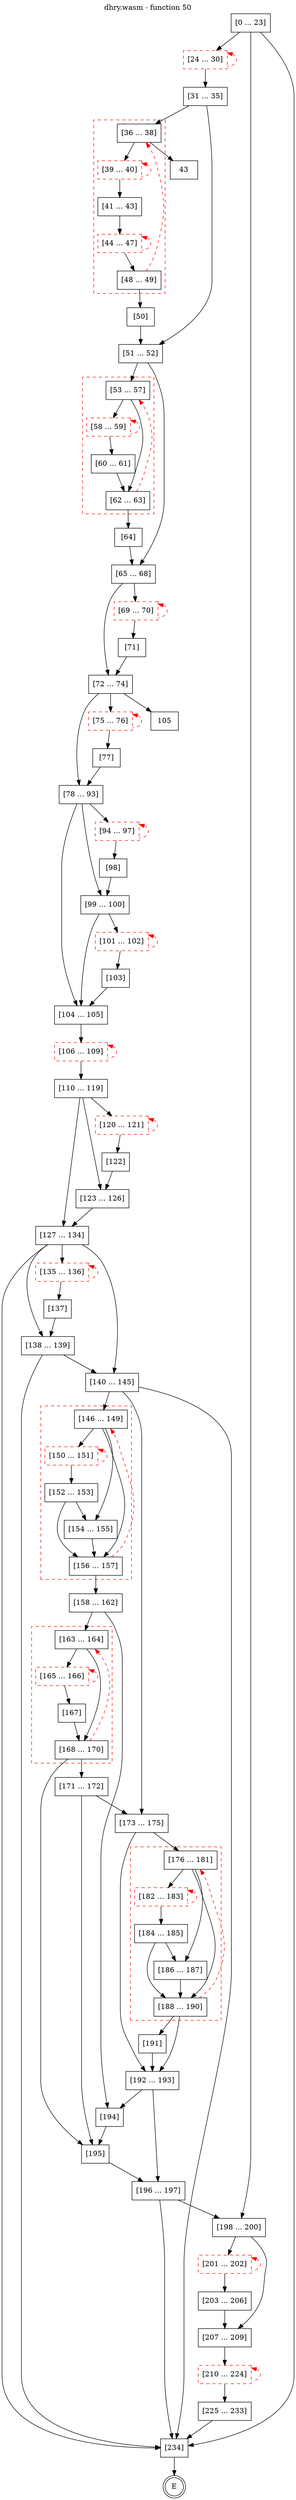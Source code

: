 digraph finite_state_machine {
    label = "dhry.wasm - function 50"
    labelloc =  t
    labelfontsize = 16
    labelfontcolor = black
    labelfontname = "Helvetica"
    node [shape = doublecircle]; E ;
    node [shape = box];
    node [shape=box, color=black, style=solid] 0[label="[0 ... 23]"]
    node [shape=box, color=red, style=dashed] 24[label="[24 ... 30]"]
    node [shape=box, color=black, style=solid] 31[label="[31 ... 35]"]
    subgraph cluster_36{
    label = "";
    style = dashed color = red;
    node [shape=box, color=black, style=solid] 36[label="[36 ... 38]"]
    node [shape=box, color=red, style=dashed] 39[label="[39 ... 40]"]
    node [shape=box, color=black, style=solid] 41[label="[41 ... 43]"]
    node [shape=box, color=red, style=dashed] 44[label="[44 ... 47]"]
    node [shape=box, color=black, style=solid] 48[label="[48 ... 49]"]
    }
    node [shape=box, color=black, style=solid] 50[label="[50]"]
    node [shape=box, color=black, style=solid] 51[label="[51 ... 52]"]
    subgraph cluster_53{
    label = "";
    style = dashed color = red;
    node [shape=box, color=black, style=solid] 53[label="[53 ... 57]"]
    node [shape=box, color=red, style=dashed] 58[label="[58 ... 59]"]
    node [shape=box, color=black, style=solid] 60[label="[60 ... 61]"]
    node [shape=box, color=black, style=solid] 62[label="[62 ... 63]"]
    }
    node [shape=box, color=black, style=solid] 64[label="[64]"]
    node [shape=box, color=black, style=solid] 65[label="[65 ... 68]"]
    node [shape=box, color=red, style=dashed] 69[label="[69 ... 70]"]
    node [shape=box, color=black, style=solid] 71[label="[71]"]
    node [shape=box, color=black, style=solid] 72[label="[72 ... 74]"]
    node [shape=box, color=red, style=dashed] 75[label="[75 ... 76]"]
    node [shape=box, color=black, style=solid] 77[label="[77]"]
    node [shape=box, color=black, style=solid] 78[label="[78 ... 93]"]
    node [shape=box, color=red, style=dashed] 94[label="[94 ... 97]"]
    node [shape=box, color=black, style=solid] 98[label="[98]"]
    node [shape=box, color=black, style=solid] 99[label="[99 ... 100]"]
    node [shape=box, color=red, style=dashed] 101[label="[101 ... 102]"]
    node [shape=box, color=black, style=solid] 103[label="[103]"]
    node [shape=box, color=black, style=solid] 104[label="[104 ... 105]"]
    node [shape=box, color=red, style=dashed] 106[label="[106 ... 109]"]
    node [shape=box, color=black, style=solid] 110[label="[110 ... 119]"]
    node [shape=box, color=red, style=dashed] 120[label="[120 ... 121]"]
    node [shape=box, color=black, style=solid] 122[label="[122]"]
    node [shape=box, color=black, style=solid] 123[label="[123 ... 126]"]
    node [shape=box, color=black, style=solid] 127[label="[127 ... 134]"]
    node [shape=box, color=red, style=dashed] 135[label="[135 ... 136]"]
    node [shape=box, color=black, style=solid] 137[label="[137]"]
    node [shape=box, color=black, style=solid] 138[label="[138 ... 139]"]
    node [shape=box, color=black, style=solid] 140[label="[140 ... 145]"]
    subgraph cluster_146{
    label = "";
    style = dashed color = red;
    node [shape=box, color=black, style=solid] 146[label="[146 ... 149]"]
    node [shape=box, color=red, style=dashed] 150[label="[150 ... 151]"]
    node [shape=box, color=black, style=solid] 152[label="[152 ... 153]"]
    node [shape=box, color=black, style=solid] 154[label="[154 ... 155]"]
    node [shape=box, color=black, style=solid] 156[label="[156 ... 157]"]
    }
    node [shape=box, color=black, style=solid] 158[label="[158 ... 162]"]
    subgraph cluster_163{
    label = "";
    style = dashed color = red;
    node [shape=box, color=black, style=solid] 163[label="[163 ... 164]"]
    node [shape=box, color=red, style=dashed] 165[label="[165 ... 166]"]
    node [shape=box, color=black, style=solid] 167[label="[167]"]
    node [shape=box, color=black, style=solid] 168[label="[168 ... 170]"]
    }
    node [shape=box, color=black, style=solid] 171[label="[171 ... 172]"]
    node [shape=box, color=black, style=solid] 173[label="[173 ... 175]"]
    subgraph cluster_176{
    label = "";
    style = dashed color = red;
    node [shape=box, color=black, style=solid] 176[label="[176 ... 181]"]
    node [shape=box, color=red, style=dashed] 182[label="[182 ... 183]"]
    node [shape=box, color=black, style=solid] 184[label="[184 ... 185]"]
    node [shape=box, color=black, style=solid] 186[label="[186 ... 187]"]
    node [shape=box, color=black, style=solid] 188[label="[188 ... 190]"]
    }
    node [shape=box, color=black, style=solid] 191[label="[191]"]
    node [shape=box, color=black, style=solid] 192[label="[192 ... 193]"]
    node [shape=box, color=black, style=solid] 194[label="[194]"]
    node [shape=box, color=black, style=solid] 195[label="[195]"]
    node [shape=box, color=black, style=solid] 196[label="[196 ... 197]"]
    node [shape=box, color=black, style=solid] 198[label="[198 ... 200]"]
    node [shape=box, color=red, style=dashed] 201[label="[201 ... 202]"]
    node [shape=box, color=black, style=solid] 203[label="[203 ... 206]"]
    node [shape=box, color=black, style=solid] 207[label="[207 ... 209]"]
    node [shape=box, color=red, style=dashed] 210[label="[210 ... 224]"]
    node [shape=box, color=black, style=solid] 225[label="[225 ... 233]"]
    node [shape=box, color=black, style=solid] 234[label="[234]"]
    0 -> 24;
    0 -> 198;
    0 -> 234;
    24 -> 31;
    24 -> 24[style="dashed" color="red" dir=back];
    31 -> 36;
    31 -> 51;
    36 -> 39;
    36 -> 43;
    39 -> 41;
    39 -> 39[style="dashed" color="red" dir=back];
    41 -> 44;
    44 -> 48;
    44 -> 44[style="dashed" color="red" dir=back];
    48 -> 36[style="dashed" color="red"];
    48 -> 50;
    50 -> 51;
    51 -> 53;
    51 -> 65;
    53 -> 58;
    53 -> 62;
    58 -> 60;
    58 -> 58[style="dashed" color="red" dir=back];
    60 -> 62;
    62 -> 53[style="dashed" color="red"];
    62 -> 64;
    64 -> 65;
    65 -> 69;
    65 -> 72;
    69 -> 71;
    69 -> 69[style="dashed" color="red" dir=back];
    71 -> 72;
    72 -> 75;
    72 -> 78;
    72 -> 105;
    75 -> 77;
    75 -> 75[style="dashed" color="red" dir=back];
    77 -> 78;
    78 -> 94;
    78 -> 99;
    78 -> 104;
    94 -> 98;
    94 -> 94[style="dashed" color="red" dir=back];
    98 -> 99;
    99 -> 101;
    99 -> 104;
    101 -> 103;
    101 -> 101[style="dashed" color="red" dir=back];
    103 -> 104;
    104 -> 106;
    106 -> 110;
    106 -> 106[style="dashed" color="red" dir=back];
    110 -> 120;
    110 -> 123;
    110 -> 127;
    120 -> 122;
    120 -> 120[style="dashed" color="red" dir=back];
    122 -> 123;
    123 -> 127;
    127 -> 135;
    127 -> 138;
    127 -> 140;
    127 -> 234;
    135 -> 137;
    135 -> 135[style="dashed" color="red" dir=back];
    137 -> 138;
    138 -> 140;
    138 -> 234;
    140 -> 146;
    140 -> 173;
    140 -> 234;
    146 -> 150;
    146 -> 154;
    146 -> 156;
    150 -> 152;
    150 -> 150[style="dashed" color="red" dir=back];
    152 -> 154;
    152 -> 156;
    154 -> 156;
    156 -> 146[style="dashed" color="red"];
    156 -> 158;
    158 -> 163;
    158 -> 194;
    163 -> 165;
    163 -> 168;
    165 -> 167;
    165 -> 165[style="dashed" color="red" dir=back];
    167 -> 168;
    168 -> 163[style="dashed" color="red"];
    168 -> 171;
    168 -> 195;
    171 -> 173;
    171 -> 195;
    173 -> 176;
    173 -> 192;
    176 -> 182;
    176 -> 186;
    176 -> 188;
    182 -> 184;
    182 -> 182[style="dashed" color="red" dir=back];
    184 -> 186;
    184 -> 188;
    186 -> 188;
    188 -> 176[style="dashed" color="red"];
    188 -> 191;
    188 -> 192;
    191 -> 192;
    192 -> 194;
    192 -> 196;
    194 -> 195;
    195 -> 196;
    196 -> 198;
    196 -> 234;
    198 -> 201;
    198 -> 207;
    201 -> 203;
    201 -> 201[style="dashed" color="red" dir=back];
    203 -> 207;
    207 -> 210;
    210 -> 225;
    210 -> 210[style="dashed" color="red" dir=back];
    225 -> 234;
    234 -> E;
}
